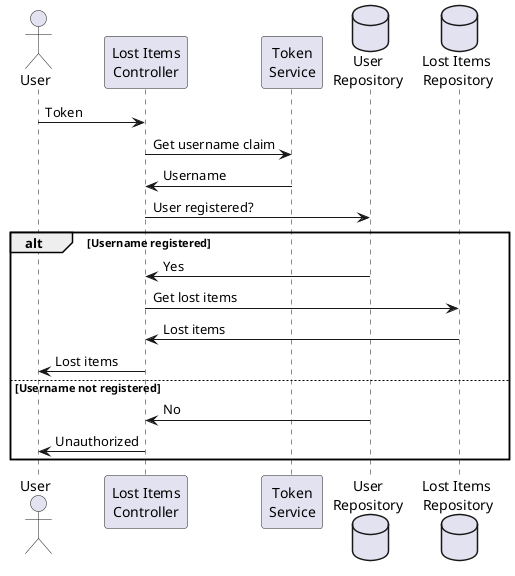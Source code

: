 @startuml Lost Items Functionality

actor User
participant "Lost Items\nController" as Controller
participant "Token\nService" as Token
database "User\nRepository" as UserRepo
database "Lost Items\n Repository" as LostRepo

User -> Controller: Token
Controller -> Token: Get username claim
Token -> Controller: Username
Controller -> UserRepo: User registered?

alt Username registered

    UserRepo -> Controller: Yes
    Controller -> LostRepo: Get lost items
    LostRepo -> Controller: Lost items
    Controller -> User: Lost items

else Username not registered

    UserRepo -> Controller: No
    Controller -> User: Unauthorized

end

@enduml
